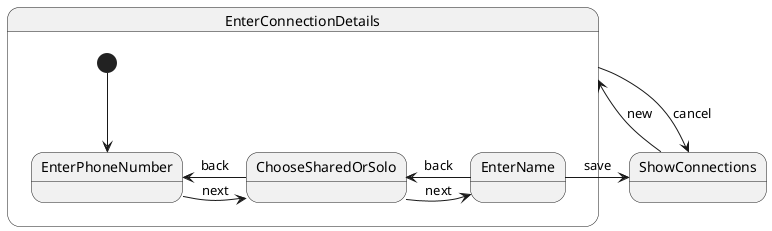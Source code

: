 @startuml


state EnterConnectionDetails {
    [*] --> EnterPhoneNumber
    EnterPhoneNumber -> ChooseSharedOrSolo : next
    ChooseSharedOrSolo -> EnterPhoneNumber : back
    ChooseSharedOrSolo -> EnterName : next
    EnterName -> ChooseSharedOrSolo : back
}

EnterName -> ShowConnections : save
ShowConnections -> EnterConnectionDetails : new
EnterConnectionDetails --> ShowConnections : cancel

@enduml